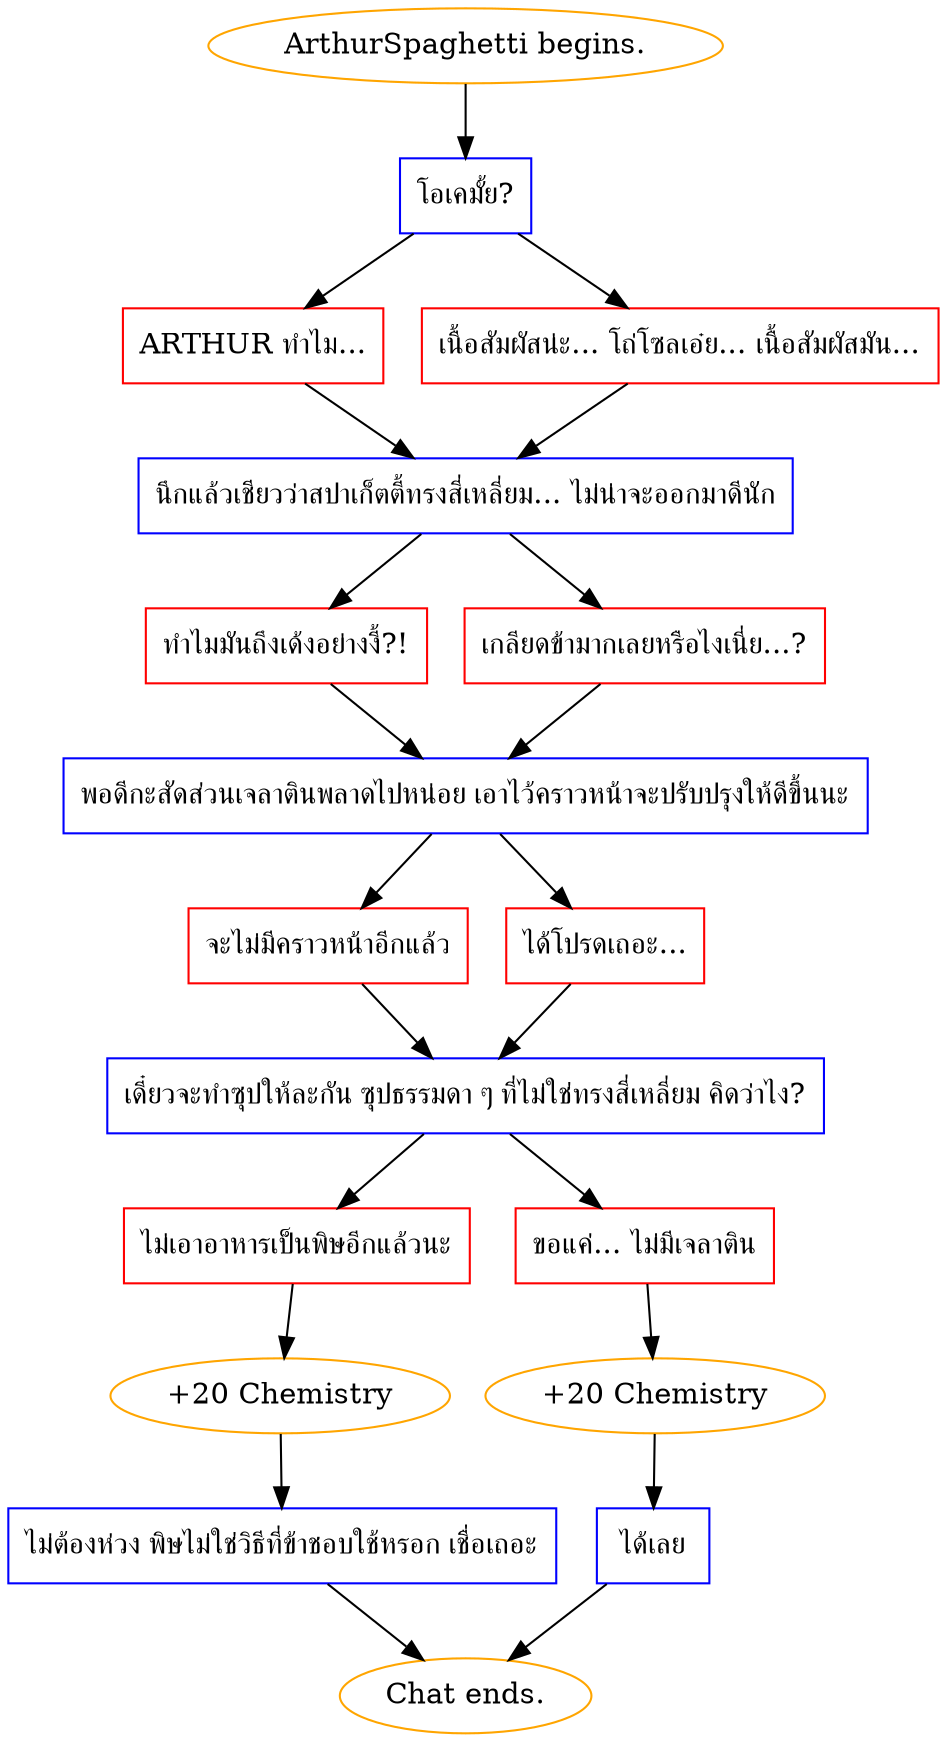 digraph {
	"ArthurSpaghetti begins." [color=orange];
		"ArthurSpaghetti begins." -> j154717697;
	j154717697 [label="โอเคมั้ย?",shape=box,color=blue];
		j154717697 -> j2721353756;
		j154717697 -> j2267823240;
	j2721353756 [label="ARTHUR ทำไม...",shape=box,color=red];
		j2721353756 -> j2431503507;
	j2267823240 [label="เนื้อสัมผัสน่ะ... โถ่โซลเอ๋ย... เนื้อสัมผัสมัน...",shape=box,color=red];
		j2267823240 -> j2431503507;
	j2431503507 [label="นึกแล้วเชียวว่าสปาเก็ตตี้ทรงสี่เหลี่ยม... ไม่น่าจะออกมาดีนัก",shape=box,color=blue];
		j2431503507 -> j1745795532;
		j2431503507 -> j3260770858;
	j1745795532 [label="ทำไมมันถึงเด้งอย่างงี้?!",shape=box,color=red];
		j1745795532 -> j5594395;
	j3260770858 [label="เกลียดข้ามากเลยหรือไงเนี่ย...?",shape=box,color=red];
		j3260770858 -> j5594395;
	j5594395 [label="พอดีกะสัดส่วนเจลาตินพลาดไปหน่อย เอาไว้คราวหน้าจะปรับปรุงให้ดีขึ้นนะ",shape=box,color=blue];
		j5594395 -> j1012168732;
		j5594395 -> j2822461809;
	j1012168732 [label="จะไม่มีคราวหน้าอีกแล้ว",shape=box,color=red];
		j1012168732 -> j3133595447;
	j2822461809 [label="ได้โปรดเถอะ...",shape=box,color=red];
		j2822461809 -> j3133595447;
	j3133595447 [label="เดี๋ยวจะทำซุปให้ละกัน ซุปธรรมดา ๆ ที่ไม่ใช่ทรงสี่เหลี่ยม คิดว่าไง?",shape=box,color=blue];
		j3133595447 -> j1981938213;
		j3133595447 -> j3040800059;
	j1981938213 [label="ไม่เอาอาหารเป็นพิษอีกแล้วนะ",shape=box,color=red];
		j1981938213 -> j3538539020;
	j3040800059 [label="ขอแค่... ไม่มีเจลาติน",shape=box,color=red];
		j3040800059 -> j2285453794;
	j3538539020 [label="+20 Chemistry",color=orange];
		j3538539020 -> j846299297;
	j2285453794 [label="+20 Chemistry",color=orange];
		j2285453794 -> j1031989674;
	j846299297 [label="ไม่ต้องห่วง พิษไม่ใช่วิธีที่ข้าชอบใช้หรอก เชื่อเถอะ",shape=box,color=blue];
		j846299297 -> "Chat ends.";
	j1031989674 [label="ได้เลย",shape=box,color=blue];
		j1031989674 -> "Chat ends.";
	"Chat ends." [color=orange];
}
